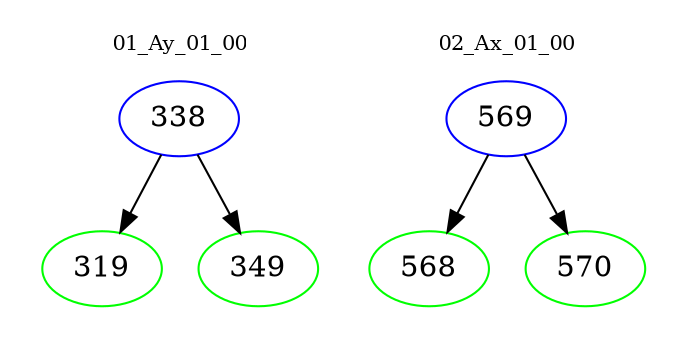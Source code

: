 digraph{
subgraph cluster_0 {
color = white
label = "01_Ay_01_00";
fontsize=10;
T0_338 [label="338", color="blue"]
T0_338 -> T0_319 [color="black"]
T0_319 [label="319", color="green"]
T0_338 -> T0_349 [color="black"]
T0_349 [label="349", color="green"]
}
subgraph cluster_1 {
color = white
label = "02_Ax_01_00";
fontsize=10;
T1_569 [label="569", color="blue"]
T1_569 -> T1_568 [color="black"]
T1_568 [label="568", color="green"]
T1_569 -> T1_570 [color="black"]
T1_570 [label="570", color="green"]
}
}
